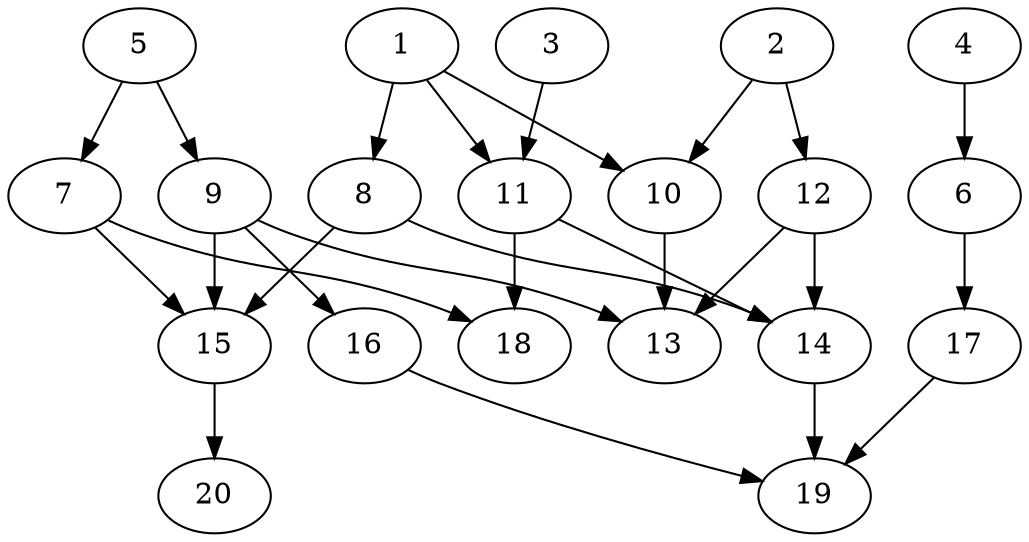 // DAG automatically generated by daggen at Sat Jul 27 15:38:13 2019
// ./daggen --dot -n 20 --ccr 0.4 --fat 0.6 --regular 0.5 --density 0.4 --mindata 5242880 --maxdata 52428800 
digraph G {
  1 [size="121927680", alpha="0.15", expect_size="48771072"] 
  1 -> 8 [size ="48771072"]
  1 -> 10 [size ="48771072"]
  1 -> 11 [size ="48771072"]
  2 [size="65185280", alpha="0.07", expect_size="26074112"] 
  2 -> 10 [size ="26074112"]
  2 -> 12 [size ="26074112"]
  3 [size="20006400", alpha="0.13", expect_size="8002560"] 
  3 -> 11 [size ="8002560"]
  4 [size="47070720", alpha="0.07", expect_size="18828288"] 
  4 -> 6 [size ="18828288"]
  5 [size="93199360", alpha="0.04", expect_size="37279744"] 
  5 -> 7 [size ="37279744"]
  5 -> 9 [size ="37279744"]
  6 [size="37153280", alpha="0.06", expect_size="14861312"] 
  6 -> 17 [size ="14861312"]
  7 [size="20582400", alpha="0.00", expect_size="8232960"] 
  7 -> 15 [size ="8232960"]
  7 -> 18 [size ="8232960"]
  8 [size="103779840", alpha="0.10", expect_size="41511936"] 
  8 -> 14 [size ="41511936"]
  8 -> 15 [size ="41511936"]
  9 [size="103260160", alpha="0.09", expect_size="41304064"] 
  9 -> 13 [size ="41304064"]
  9 -> 15 [size ="41304064"]
  9 -> 16 [size ="41304064"]
  10 [size="40192000", alpha="0.01", expect_size="16076800"] 
  10 -> 13 [size ="16076800"]
  11 [size="118161920", alpha="0.05", expect_size="47264768"] 
  11 -> 14 [size ="47264768"]
  11 -> 18 [size ="47264768"]
  12 [size="89259520", alpha="0.04", expect_size="35703808"] 
  12 -> 13 [size ="35703808"]
  12 -> 14 [size ="35703808"]
  13 [size="128599040", alpha="0.11", expect_size="51439616"] 
  14 [size="85667840", alpha="0.13", expect_size="34267136"] 
  14 -> 19 [size ="34267136"]
  15 [size="125670400", alpha="0.16", expect_size="50268160"] 
  15 -> 20 [size ="50268160"]
  16 [size="29196800", alpha="0.13", expect_size="11678720"] 
  16 -> 19 [size ="11678720"]
  17 [size="66247680", alpha="0.12", expect_size="26499072"] 
  17 -> 19 [size ="26499072"]
  18 [size="67281920", alpha="0.18", expect_size="26912768"] 
  19 [size="124556800", alpha="0.01", expect_size="49822720"] 
  20 [size="60592640", alpha="0.19", expect_size="24237056"] 
}
